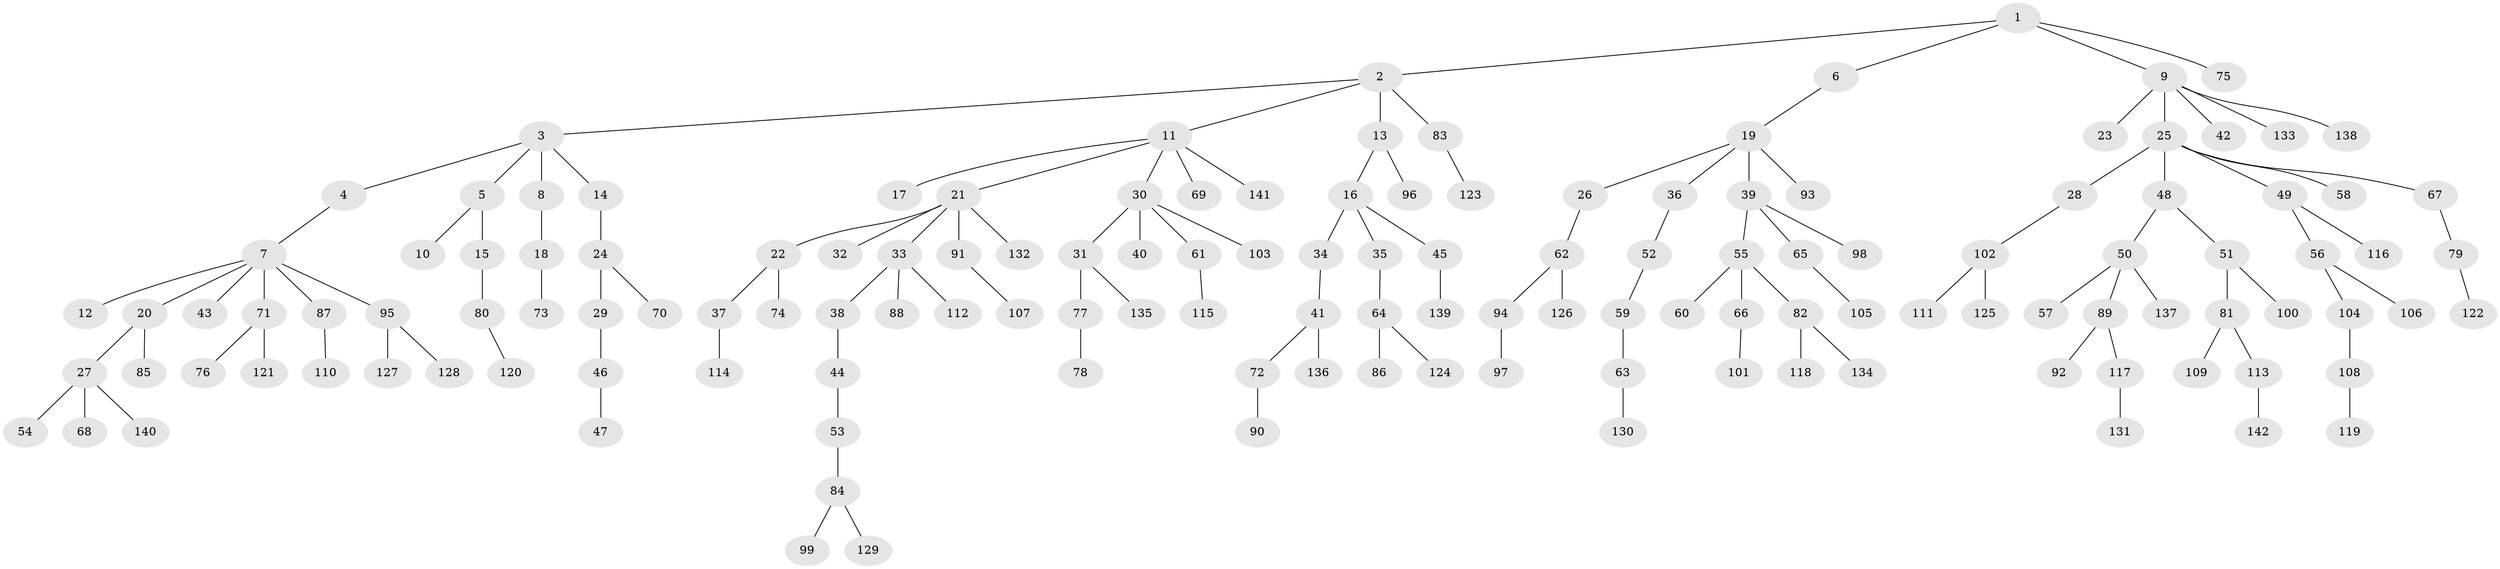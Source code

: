 // coarse degree distribution, {4: 0.038834951456310676, 9: 0.009708737864077669, 6: 0.02912621359223301, 2: 0.1941747572815534, 5: 0.038834951456310676, 1: 0.5631067961165048, 7: 0.009708737864077669, 3: 0.11650485436893204}
// Generated by graph-tools (version 1.1) at 2025/42/03/06/25 10:42:03]
// undirected, 142 vertices, 141 edges
graph export_dot {
graph [start="1"]
  node [color=gray90,style=filled];
  1;
  2;
  3;
  4;
  5;
  6;
  7;
  8;
  9;
  10;
  11;
  12;
  13;
  14;
  15;
  16;
  17;
  18;
  19;
  20;
  21;
  22;
  23;
  24;
  25;
  26;
  27;
  28;
  29;
  30;
  31;
  32;
  33;
  34;
  35;
  36;
  37;
  38;
  39;
  40;
  41;
  42;
  43;
  44;
  45;
  46;
  47;
  48;
  49;
  50;
  51;
  52;
  53;
  54;
  55;
  56;
  57;
  58;
  59;
  60;
  61;
  62;
  63;
  64;
  65;
  66;
  67;
  68;
  69;
  70;
  71;
  72;
  73;
  74;
  75;
  76;
  77;
  78;
  79;
  80;
  81;
  82;
  83;
  84;
  85;
  86;
  87;
  88;
  89;
  90;
  91;
  92;
  93;
  94;
  95;
  96;
  97;
  98;
  99;
  100;
  101;
  102;
  103;
  104;
  105;
  106;
  107;
  108;
  109;
  110;
  111;
  112;
  113;
  114;
  115;
  116;
  117;
  118;
  119;
  120;
  121;
  122;
  123;
  124;
  125;
  126;
  127;
  128;
  129;
  130;
  131;
  132;
  133;
  134;
  135;
  136;
  137;
  138;
  139;
  140;
  141;
  142;
  1 -- 2;
  1 -- 6;
  1 -- 9;
  1 -- 75;
  2 -- 3;
  2 -- 11;
  2 -- 13;
  2 -- 83;
  3 -- 4;
  3 -- 5;
  3 -- 8;
  3 -- 14;
  4 -- 7;
  5 -- 10;
  5 -- 15;
  6 -- 19;
  7 -- 12;
  7 -- 20;
  7 -- 43;
  7 -- 71;
  7 -- 87;
  7 -- 95;
  8 -- 18;
  9 -- 23;
  9 -- 25;
  9 -- 42;
  9 -- 133;
  9 -- 138;
  11 -- 17;
  11 -- 21;
  11 -- 30;
  11 -- 69;
  11 -- 141;
  13 -- 16;
  13 -- 96;
  14 -- 24;
  15 -- 80;
  16 -- 34;
  16 -- 35;
  16 -- 45;
  18 -- 73;
  19 -- 26;
  19 -- 36;
  19 -- 39;
  19 -- 93;
  20 -- 27;
  20 -- 85;
  21 -- 22;
  21 -- 32;
  21 -- 33;
  21 -- 91;
  21 -- 132;
  22 -- 37;
  22 -- 74;
  24 -- 29;
  24 -- 70;
  25 -- 28;
  25 -- 48;
  25 -- 49;
  25 -- 58;
  25 -- 67;
  26 -- 62;
  27 -- 54;
  27 -- 68;
  27 -- 140;
  28 -- 102;
  29 -- 46;
  30 -- 31;
  30 -- 40;
  30 -- 61;
  30 -- 103;
  31 -- 77;
  31 -- 135;
  33 -- 38;
  33 -- 88;
  33 -- 112;
  34 -- 41;
  35 -- 64;
  36 -- 52;
  37 -- 114;
  38 -- 44;
  39 -- 55;
  39 -- 65;
  39 -- 98;
  41 -- 72;
  41 -- 136;
  44 -- 53;
  45 -- 139;
  46 -- 47;
  48 -- 50;
  48 -- 51;
  49 -- 56;
  49 -- 116;
  50 -- 57;
  50 -- 89;
  50 -- 137;
  51 -- 81;
  51 -- 100;
  52 -- 59;
  53 -- 84;
  55 -- 60;
  55 -- 66;
  55 -- 82;
  56 -- 104;
  56 -- 106;
  59 -- 63;
  61 -- 115;
  62 -- 94;
  62 -- 126;
  63 -- 130;
  64 -- 86;
  64 -- 124;
  65 -- 105;
  66 -- 101;
  67 -- 79;
  71 -- 76;
  71 -- 121;
  72 -- 90;
  77 -- 78;
  79 -- 122;
  80 -- 120;
  81 -- 109;
  81 -- 113;
  82 -- 118;
  82 -- 134;
  83 -- 123;
  84 -- 99;
  84 -- 129;
  87 -- 110;
  89 -- 92;
  89 -- 117;
  91 -- 107;
  94 -- 97;
  95 -- 127;
  95 -- 128;
  102 -- 111;
  102 -- 125;
  104 -- 108;
  108 -- 119;
  113 -- 142;
  117 -- 131;
}
